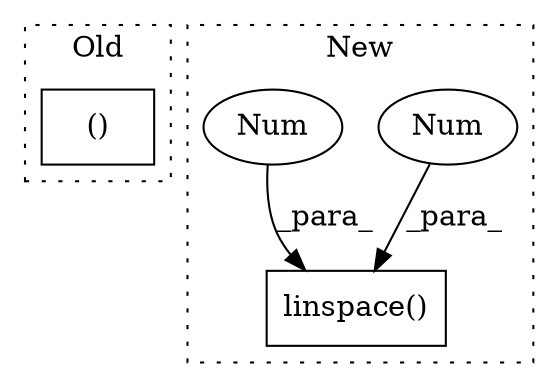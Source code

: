 digraph G {
subgraph cluster0 {
1 [label="()" a="54" s="4105" l="11" shape="box"];
label = "Old";
style="dotted";
}
subgraph cluster1 {
2 [label="linspace()" a="75" s="4345,4375" l="15,1" shape="box"];
3 [label="Num" a="76" s="4364" l="1" shape="ellipse"];
4 [label="Num" a="76" s="4360" l="2" shape="ellipse"];
label = "New";
style="dotted";
}
3 -> 2 [label="_para_"];
4 -> 2 [label="_para_"];
}